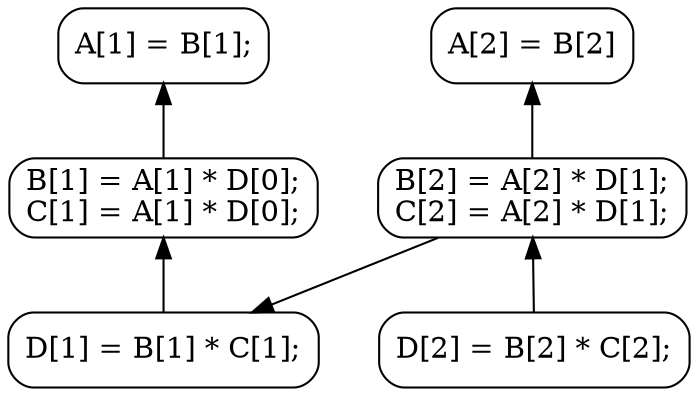 digraph G {
	
	node [style=rounded,shape=box]
	edge [dir=back]
	rankdir = BT;
  	ranksep = 0.5;
  	nodesep=0.4;
    // ranksep=0.5;

	subgraph s1 {
		b1 [label="A[1] = B[1];"];
		b2 [label="B[1] = A[1] * D[0];\nC[1] = A[1] * D[0];"];
		b3 [label="D[1] = B[1] * C[1];"];
		{rank = max; b1;}
		{rank = same; b2;}
		{rank = min; b3;}
		// {rank = same; b1; b2; b3;}
	}

	subgraph s2 {
		b4 [label="A[2] = B[2]"];
		b5 [label="B[2] = A[2] * D[1];\nC[2] = A[2] * D[1];"];
		b6 [label="D[2] = B[2] * C[2];"];
		{rank = max; b4;}
		{rank = same; b5;}
		{rank = min; b6;}
		// {rank = same; b4; b5; b6;}
	}

	b1 -> b2 -> b3 -> b5 -> b6;
	b4 -> b5;

	
	
	// {rank = same; t0;}
	// {rank = max; s1;}
	// {rank = min; s2;}
	
}
